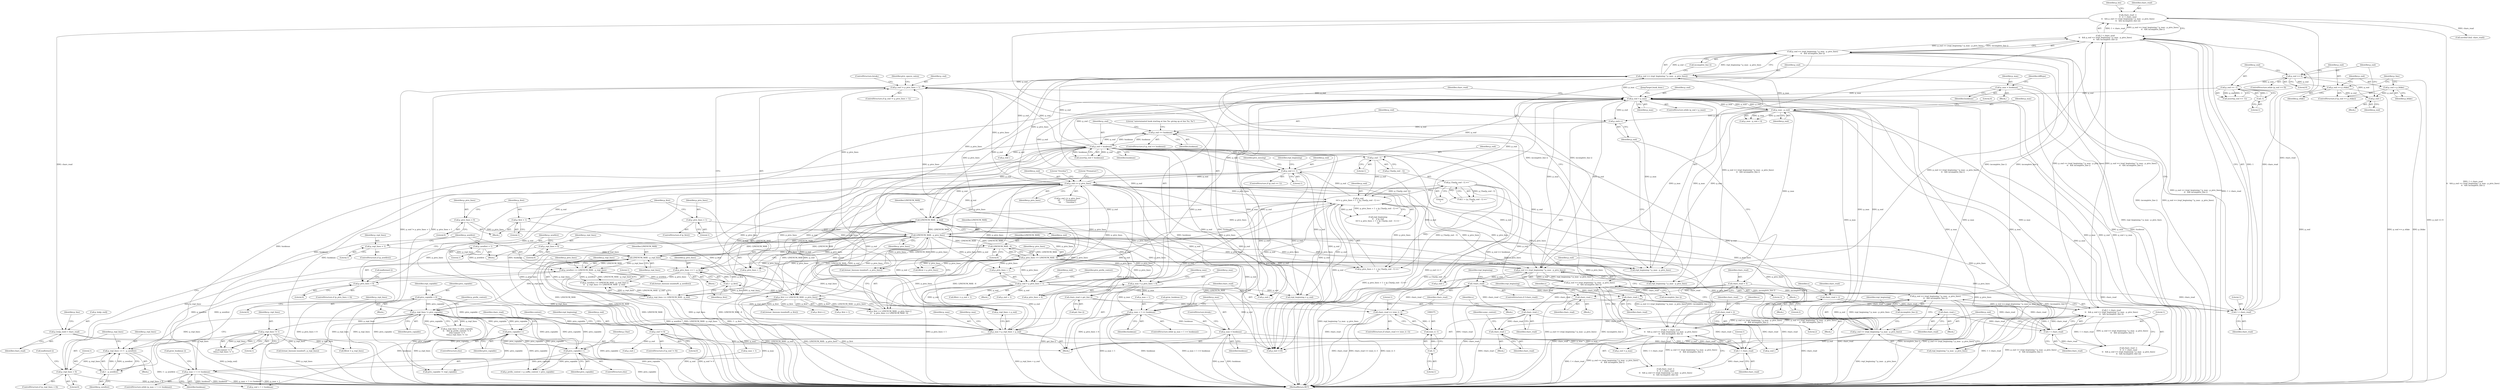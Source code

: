 digraph "0_savannah_0c08d7a902c6fdd49b704623a12d8d672ef18944@API" {
"1001042" [label="(Call,p_len[p_end] = chars_read)"];
"1001028" [label="(Call,chars_read -=\n\t\t  (1 < chars_read\n\t\t   && p_end == (repl_beginning ? p_max : p_ptrn_lines)\n\t\t   && incomplete_line ()))"];
"1001030" [label="(Call,1 < chars_read\n\t\t   && p_end == (repl_beginning ? p_max : p_ptrn_lines)\n\t\t   && incomplete_line ())"];
"1001031" [label="(Call,1 < chars_read)"];
"1001010" [label="(Call,chars_read--)"];
"1000382" [label="(Call,!chars_read)"];
"1000372" [label="(Call,chars_read == (size_t) -1)"];
"1000368" [label="(Call,chars_read = get_line ())"];
"1000374" [label="(Call,(size_t) -1)"];
"1000376" [label="(Call,-1)"];
"1000404" [label="(Call,chars_read = 3)"];
"1001034" [label="(Call,p_end == (repl_beginning ? p_max : p_ptrn_lines)\n\t\t   && incomplete_line ())"];
"1001035" [label="(Call,p_end == (repl_beginning ? p_max : p_ptrn_lines))"];
"1000427" [label="(Call,p_end < hunkmax)"];
"1000414" [label="(Call,p_end == hunkmax)"];
"1000411" [label="(Call,p_end++)"];
"1000364" [label="(Call,p_end < p_max)"];
"1001163" [label="(Call,p_end == (repl_beginning ? p_max : p_ptrn_lines))"];
"1000396" [label="(Call,p_max - p_end)"];
"1000693" [label="(Call,p_end <= p_ptrn_lines)"];
"1000657" [label="(Call,p_end == 1)"];
"1000642" [label="(Call,p_end\n\t\t\t!= p_ptrn_lines + 1 + (p_Char[p_end - 1] == '\n'))"];
"1000651" [label="(Call,p_end - 1)"];
"1000590" [label="(Call,LINENUM_MAX - p_ptrn_lines)"];
"1000595" [label="(Call,LINENUM_MAX - 6)"];
"1000831" [label="(Call,LINENUM_MAX - p_repl_lines)"];
"1000836" [label="(Call,LINENUM_MAX - p_end)"];
"1000664" [label="(Call,p_end = p_ptrn_lines + 1)"];
"1000593" [label="(Call,p_ptrn_lines >= LINENUM_MAX - 6)"];
"1000809" [label="(Call,p_repl_lines < 0)"];
"1000803" [label="(Call,p_repl_lines += 1 - p_newfirst)"];
"1000805" [label="(Call,1 - p_newfirst)"];
"1000829" [label="(Call,p_newfirst >= LINENUM_MAX - p_repl_lines)"];
"1000824" [label="(Call,p_newfirst = 1)"];
"1000870" [label="(Call,p_repl_lines != 1)"];
"1000859" [label="(Call,p_repl_lines != ptrn_copiable)"];
"1000834" [label="(Call,p_repl_lines >= LINENUM_MAX - p_end)"];
"1001154" [label="(Call,ptrn_copiable++)"];
"1000266" [label="(Call,ptrn_copiable = 0)"];
"1001089" [label="(Call,ptrn_copiable++)"];
"1000816" [label="(Call,p_repl_lines = 1)"];
"1000821" [label="(Call,p_repl_lines = 0)"];
"1000568" [label="(Call,p_ptrn_lines < 0)"];
"1000562" [label="(Call,p_ptrn_lines += 1 - p_first)"];
"1000564" [label="(Call,1 - p_first)"];
"1000588" [label="(Call,p_first >= LINENUM_MAX - p_ptrn_lines)"];
"1000583" [label="(Call,p_first = 1)"];
"1000580" [label="(Call,p_ptrn_lines = 0)"];
"1000575" [label="(Call,p_ptrn_lines = 1)"];
"1000648" [label="(Call,p_Char[p_end - 1] == '\n')"];
"1000473" [label="(Call,p_end != 0)"];
"1000961" [label="(Call,p_end == (repl_beginning ? p_max : p_ptrn_lines))"];
"1001068" [label="(Call,p_end != p_ptrn_lines + 1)"];
"1000181" [label="(Call,p_end == -1)"];
"1000163" [label="(Call,p_end >= 0)"];
"1000178" [label="(Call,p_end--)"];
"1000171" [label="(Call,p_end = p_bfake)"];
"1000168" [label="(Call,p_end == p_efake)"];
"1000183" [label="(Call,-1)"];
"1000616" [label="(Call,p_max = hunkmax)"];
"1000605" [label="(Call,p_max + 1 >= hunkmax)"];
"1000599" [label="(Call,p_max = p_ptrn_lines + 6)"];
"1000197" [label="(Call,p_max = hunkmax)"];
"1000840" [label="(Call,p_max = p_repl_lines + p_end)"];
"1000846" [label="(Call,p_max + 1 >= hunkmax)"];
"1000960" [label="(Call,p_end == (repl_beginning ? p_max : p_ptrn_lines)\n\t\t   && incomplete_line ())"];
"1001162" [label="(Call,p_end == (repl_beginning ? p_max : p_ptrn_lines)\n\t\t   && incomplete_line ())"];
"1000956" [label="(Call,1 < chars_read\n\t\t   && p_end == (repl_beginning ? p_max : p_ptrn_lines)\n\t\t   && incomplete_line ())"];
"1000957" [label="(Call,1 < chars_read)"];
"1000904" [label="(Call,chars_read = 2)"];
"1000920" [label="(Call,chars_read--)"];
"1000891" [label="(Call,chars_read--)"];
"1001158" [label="(Call,1 < chars_read\n\t\t   && p_end == (repl_beginning ? p_max : p_ptrn_lines)\n\t\t   && incomplete_line ())"];
"1001159" [label="(Call,1 < chars_read)"];
"1001103" [label="(Call,chars_read--)"];
"1001132" [label="(Call,chars_read--)"];
"1001116" [label="(Call,chars_read = 2)"];
"1000426" [label="(Call,assert(p_end < hunkmax))"];
"1000584" [label="(Identifier,p_first)"];
"1000167" [label="(ControlStructure,if (p_end == p_efake))"];
"1000812" [label="(Call,malformed ())"];
"1000658" [label="(Identifier,p_end)"];
"1001159" [label="(Call,1 < chars_read)"];
"1000581" [label="(Identifier,p_ptrn_lines)"];
"1002772" [label="(MethodReturn,RET)"];
"1001161" [label="(Identifier,chars_read)"];
"1000808" [label="(ControlStructure,if (p_repl_lines < 0))"];
"1000570" [label="(Literal,0)"];
"1000665" [label="(Identifier,p_end)"];
"1000807" [label="(Identifier,p_newfirst)"];
"1000266" [label="(Call,ptrn_copiable = 0)"];
"1000577" [label="(Literal,1)"];
"1000963" [label="(Call,repl_beginning ? p_max : p_ptrn_lines)"];
"1001030" [label="(Call,1 < chars_read\n\t\t   && p_end == (repl_beginning ? p_max : p_ptrn_lines)\n\t\t   && incomplete_line ())"];
"1000811" [label="(Literal,0)"];
"1000657" [label="(Call,p_end == 1)"];
"1001067" [label="(ControlStructure,if (p_end != p_ptrn_lines + 1))"];
"1000580" [label="(Call,p_ptrn_lines = 0)"];
"1000208" [label="(Block,)"];
"1000427" [label="(Call,p_end < hunkmax)"];
"1001070" [label="(Call,p_ptrn_lines + 1)"];
"1000601" [label="(Call,p_ptrn_lines + 6)"];
"1000587" [label="(Call,p_first >= LINENUM_MAX - p_ptrn_lines ||\n\t\t    p_ptrn_lines >= LINENUM_MAX - 6)"];
"1000616" [label="(Call,p_max = hunkmax)"];
"1000656" [label="(ControlStructure,if (p_end == 1))"];
"1000640" [label="(Call,repl_beginning\n\t\t    || (p_end\n\t\t\t!= p_ptrn_lines + 1 + (p_Char[p_end - 1] == '\n')))"];
"1000582" [label="(Literal,0)"];
"1000381" [label="(ControlStructure,if (!chars_read))"];
"1000562" [label="(Call,p_ptrn_lines += 1 - p_first)"];
"1000872" [label="(Literal,1)"];
"1000162" [label="(ControlStructure,while (p_end >= 0))"];
"1000646" [label="(Call,1 + (p_Char[p_end - 1] == '\n'))"];
"1000475" [label="(Literal,0)"];
"1000897" [label="(Identifier,s)"];
"1001044" [label="(Identifier,p_len)"];
"1000818" [label="(Literal,1)"];
"1001319" [label="(Call,p_first++)"];
"1001158" [label="(Call,1 < chars_read\n\t\t   && p_end == (repl_beginning ? p_max : p_ptrn_lines)\n\t\t   && incomplete_line ())"];
"1000829" [label="(Call,p_newfirst >= LINENUM_MAX - p_repl_lines)"];
"1000835" [label="(Identifier,p_repl_lines)"];
"1000197" [label="(Call,p_max = hunkmax)"];
"1000803" [label="(Call,p_repl_lines += 1 - p_newfirst)"];
"1000547" [label="(Block,)"];
"1000832" [label="(Identifier,LINENUM_MAX)"];
"1000585" [label="(Literal,1)"];
"1000180" [label="(Call,assert(p_end == -1))"];
"1000816" [label="(Call,p_repl_lines = 1)"];
"1000654" [label="(Literal,'\n')"];
"1000961" [label="(Call,p_end == (repl_beginning ? p_max : p_ptrn_lines))"];
"1000573" [label="(ControlStructure,if (p_first))"];
"1001145" [label="(Identifier,some_context)"];
"1000644" [label="(Call,p_ptrn_lines + 1 + (p_Char[p_end - 1] == '\n'))"];
"1000821" [label="(Call,p_repl_lines = 0)"];
"1000165" [label="(Literal,0)"];
"1000171" [label="(Call,p_end = p_bfake)"];
"1000568" [label="(Call,p_ptrn_lines < 0)"];
"1000366" [label="(Identifier,p_max)"];
"1000172" [label="(Identifier,p_end)"];
"1000415" [label="(Identifier,p_end)"];
"1000576" [label="(Identifier,p_ptrn_lines)"];
"1000830" [label="(Identifier,p_newfirst)"];
"1001049" [label="(Identifier,p_line)"];
"1000837" [label="(Identifier,LINENUM_MAX)"];
"1000564" [label="(Call,1 - p_first)"];
"1001384" [label="(Call,p_prefix_context + p_suffix_context < ptrn_copiable)"];
"1000178" [label="(Call,p_end--)"];
"1000891" [label="(Call,chars_read--)"];
"1001096" [label="(ControlStructure,break;)"];
"1000163" [label="(Call,p_end >= 0)"];
"1000609" [label="(Identifier,hunkmax)"];
"1000271" [label="(Identifier,repl_copiable)"];
"1001036" [label="(Identifier,p_end)"];
"1001165" [label="(Call,repl_beginning ? p_max : p_ptrn_lines)"];
"1000371" [label="(ControlStructure,if (chars_read == (size_t) -1))"];
"1000824" [label="(Call,p_newfirst = 1)"];
"1000871" [label="(Identifier,p_repl_lines)"];
"1001118" [label="(Literal,2)"];
"1000612" [label="(Call,grow_hunkmax ())"];
"1000906" [label="(Literal,2)"];
"1000786" [label="(Block,)"];
"1001207" [label="(JumpTarget,hunk_done:)"];
"1001089" [label="(Call,ptrn_copiable++)"];
"1000814" [label="(ControlStructure,if (p_newfirst))"];
"1000563" [label="(Identifier,p_ptrn_lines)"];
"1000510" [label="(Call,p_end--)"];
"1000960" [label="(Call,p_end == (repl_beginning ? p_max : p_ptrn_lines)\n\t\t   && incomplete_line ())"];
"1000642" [label="(Call,p_end\n\t\t\t!= p_ptrn_lines + 1 + (p_Char[p_end - 1] == '\n'))"];
"1000449" [label="(Block,)"];
"1000845" [label="(ControlStructure,while (p_max + 1 >= hunkmax))"];
"1000920" [label="(Call,chars_read--)"];
"1001160" [label="(Literal,1)"];
"1001156" [label="(Call,chars_read -=\n\t\t  (1 < chars_read\n\t\t   && p_end == (repl_beginning ? p_max : p_ptrn_lines)\n\t\t   && incomplete_line ()))"];
"1001253" [label="(Call,fillcnt = p_repl_lines)"];
"1001133" [label="(Identifier,chars_read)"];
"1001132" [label="(Call,chars_read--)"];
"1001190" [label="(Call,p_end--)"];
"1000593" [label="(Call,p_ptrn_lines >= LINENUM_MAX - 6)"];
"1000826" [label="(Literal,1)"];
"1000164" [label="(Identifier,p_end)"];
"1000957" [label="(Call,1 < chars_read)"];
"1001062" [label="(Call,p_end--)"];
"1001090" [label="(Identifier,ptrn_copiable)"];
"1000181" [label="(Call,p_end == -1)"];
"1000597" [label="(Literal,6)"];
"1000954" [label="(Call,chars_read -=\n\t\t  (1 < chars_read\n\t\t   && p_end == (repl_beginning ? p_max : p_ptrn_lines)\n\t\t   && incomplete_line ()))"];
"1001075" [label="(Identifier,ptrn_spaces_eaten)"];
"1000170" [label="(Identifier,p_efake)"];
"1000199" [label="(Identifier,hunkmax)"];
"1002680" [label="(Call,p_end + 1 < hunkmax)"];
"1000695" [label="(Identifier,p_ptrn_lines)"];
"1000921" [label="(Identifier,chars_read)"];
"1000870" [label="(Call,p_repl_lines != 1)"];
"1000694" [label="(Identifier,p_end)"];
"1000752" [label="(Call,p_end--)"];
"1000831" [label="(Call,LINENUM_MAX - p_repl_lines)"];
"1001014" [label="(Identifier,repl_beginning)"];
"1001043" [label="(Call,p_len[p_end])"];
"1000429" [label="(Identifier,hunkmax)"];
"1000675" [label="(Call,fillsrc = p_end + 1)"];
"1002731" [label="(Call,format_linenum (numbuf1, p_ptrn_lines))"];
"1001093" [label="(Identifier,p_Char)"];
"1000418" [label="(Literal,\"unterminated hunk starting at line %s; giving up at line %s: %s\")"];
"1001256" [label="(Call,p_end = p_max)"];
"1001381" [label="(Call,p_first > 1)"];
"1000847" [label="(Call,p_max + 1)"];
"1001210" [label="(Call,p_end >=0)"];
"1000176" [label="(Identifier,p_line)"];
"1001031" [label="(Call,1 < chars_read)"];
"1000428" [label="(Identifier,p_end)"];
"1001169" [label="(Call,incomplete_line ())"];
"1000595" [label="(Call,LINENUM_MAX - 6)"];
"1001007" [label="(Block,)"];
"1000917" [label="(Block,)"];
"1000662" [label="(Identifier,ptrn_missing)"];
"1000376" [label="(Call,-1)"];
"1000809" [label="(Call,p_repl_lines < 0)"];
"1000387" [label="(Identifier,repl_beginning)"];
"1000473" [label="(Call,p_end != 0)"];
"1000805" [label="(Call,1 - p_newfirst)"];
"1001129" [label="(Block,)"];
"1000416" [label="(Identifier,hunkmax)"];
"1000858" [label="(Call,p_repl_lines != ptrn_copiable\n\t\t    && (p_prefix_context != 0\n\t\t\t|| context != 0\n\t\t\t|| p_repl_lines != 1))"];
"1000565" [label="(Literal,1)"];
"1000369" [label="(Identifier,chars_read)"];
"1000412" [label="(Identifier,p_end)"];
"1001163" [label="(Call,p_end == (repl_beginning ? p_max : p_ptrn_lines))"];
"1000380" [label="(Literal,1)"];
"1001029" [label="(Identifier,chars_read)"];
"1000693" [label="(Call,p_end <= p_ptrn_lines)"];
"1001035" [label="(Call,p_end == (repl_beginning ? p_max : p_ptrn_lines))"];
"1000591" [label="(Identifier,LINENUM_MAX)"];
"1000825" [label="(Identifier,p_newfirst)"];
"1000866" [label="(Call,context != 0\n\t\t\t|| p_repl_lines != 1)"];
"1000820" [label="(Block,)"];
"1001157" [label="(Identifier,chars_read)"];
"1000479" [label="(Identifier,repl_beginning)"];
"1000575" [label="(Call,p_ptrn_lines = 1)"];
"1001034" [label="(Call,p_end == (repl_beginning ? p_max : p_ptrn_lines)\n\t\t   && incomplete_line ())"];
"1000677" [label="(Call,p_end + 1)"];
"1000861" [label="(Identifier,ptrn_copiable)"];
"1000267" [label="(Identifier,ptrn_copiable)"];
"1001154" [label="(Call,ptrn_copiable++)"];
"1001123" [label="(Identifier,s)"];
"1000653" [label="(Literal,1)"];
"1000583" [label="(Call,p_first = 1)"];
"1000405" [label="(Identifier,chars_read)"];
"1000840" [label="(Call,p_max = p_repl_lines + p_end)"];
"1001153" [label="(ControlStructure,else)"];
"1001162" [label="(Call,p_end == (repl_beginning ? p_max : p_ptrn_lines)\n\t\t   && incomplete_line ())"];
"1000683" [label="(Call,fillcnt = p_ptrn_lines)"];
"1000834" [label="(Call,p_repl_lines >= LINENUM_MAX - p_end)"];
"1000859" [label="(Call,p_repl_lines != ptrn_copiable)"];
"1000652" [label="(Identifier,p_end)"];
"1000372" [label="(Call,chars_read == (size_t) -1)"];
"1000168" [label="(Call,p_end == p_efake)"];
"1000666" [label="(Call,p_ptrn_lines + 1)"];
"1000958" [label="(Literal,1)"];
"1000905" [label="(Identifier,chars_read)"];
"1000579" [label="(Block,)"];
"1000397" [label="(Identifier,p_max)"];
"1000203" [label="(Identifier,difftype)"];
"1000904" [label="(Call,chars_read = 2)"];
"1000860" [label="(Identifier,p_repl_lines)"];
"1001068" [label="(Call,p_end != p_ptrn_lines + 1)"];
"1001042" [label="(Call,p_len[p_end] = chars_read)"];
"1000268" [label="(Literal,0)"];
"1000689" [label="(Identifier,repl_beginning)"];
"1002728" [label="(Call,format_linenum (numbuf0, p_first))"];
"1000383" [label="(Identifier,chars_read)"];
"1000841" [label="(Identifier,p_max)"];
"1000569" [label="(Identifier,p_ptrn_lines)"];
"1001069" [label="(Identifier,p_end)"];
"1000959" [label="(Identifier,chars_read)"];
"1001037" [label="(Call,repl_beginning ? p_max : p_ptrn_lines)"];
"1002747" [label="(Call,format_linenum (numbuf1, p_repl_lines))"];
"1000956" [label="(Call,1 < chars_read\n\t\t   && p_end == (repl_beginning ? p_max : p_ptrn_lines)\n\t\t   && incomplete_line ())"];
"1000607" [label="(Identifier,p_max)"];
"1000606" [label="(Call,p_max + 1)"];
"1000169" [label="(Identifier,p_end)"];
"1000892" [label="(Identifier,chars_read)"];
"1000846" [label="(Call,p_max + 1 >= hunkmax)"];
"1000648" [label="(Call,p_Char[p_end - 1] == '\n')"];
"1000373" [label="(Identifier,chars_read)"];
"1000399" [label="(Literal,4)"];
"1000649" [label="(Call,p_Char[p_end - 1])"];
"1000198" [label="(Identifier,p_max)"];
"1000804" [label="(Identifier,p_repl_lines)"];
"1000472" [label="(ControlStructure,if (p_end != 0))"];
"1000571" [label="(Call,malformed ())"];
"1000173" [label="(Identifier,p_bfake)"];
"1000697" [label="(Literal,\"Overdue\")"];
"1000474" [label="(Identifier,p_end)"];
"1000374" [label="(Call,(size_t) -1)"];
"1000659" [label="(Literal,1)"];
"1000864" [label="(Identifier,p_prefix_context)"];
"1000183" [label="(Call,-1)"];
"1001103" [label="(Call,chars_read--)"];
"1001109" [label="(Identifier,s)"];
"1000406" [label="(Literal,3)"];
"1000365" [label="(Identifier,p_end)"];
"1000599" [label="(Call,p_max = p_ptrn_lines + 6)"];
"1002744" [label="(Call,format_linenum (numbuf0, p_newfirst))"];
"1000617" [label="(Identifier,p_max)"];
"1000850" [label="(Identifier,hunkmax)"];
"1000382" [label="(Call,!chars_read)"];
"1000400" [label="(Block,)"];
"1000692" [label="(Call,p_end <= p_ptrn_lines\n\t\t\t      ? \"Premature\"\n\t\t\t      : \"Overdue\")"];
"1000414" [label="(Call,p_end == hunkmax)"];
"1001046" [label="(Identifier,chars_read)"];
"1000594" [label="(Identifier,p_ptrn_lines)"];
"1000696" [label="(Literal,\"Premature\")"];
"1000810" [label="(Identifier,p_repl_lines)"];
"1000600" [label="(Identifier,p_max)"];
"1000370" [label="(Call,get_line ())"];
"1000590" [label="(Call,LINENUM_MAX - p_ptrn_lines)"];
"1000670" [label="(Identifier,ptrn_prefix_context)"];
"1000842" [label="(Call,p_repl_lines + p_end)"];
"1000413" [label="(ControlStructure,if (p_end == hunkmax))"];
"1000182" [label="(Identifier,p_end)"];
"1000822" [label="(Identifier,p_repl_lines)"];
"1001264" [label="(Call,ptrn_copiable != repl_copiable)"];
"1001104" [label="(Identifier,chars_read)"];
"1001033" [label="(Identifier,chars_read)"];
"1000651" [label="(Call,p_end - 1)"];
"1000411" [label="(Call,p_end++)"];
"1000619" [label="(ControlStructure,break;)"];
"1001028" [label="(Call,chars_read -=\n\t\t  (1 < chars_read\n\t\t   && p_end == (repl_beginning ? p_max : p_ptrn_lines)\n\t\t   && incomplete_line ()))"];
"1001155" [label="(Identifier,ptrn_copiable)"];
"1000806" [label="(Literal,1)"];
"1001011" [label="(Identifier,chars_read)"];
"1000404" [label="(Call,chars_read = 3)"];
"1000395" [label="(Call,p_max - p_end < 4)"];
"1000828" [label="(Call,p_newfirst >= LINENUM_MAX - p_repl_lines ||\n\t\t    p_repl_lines >= LINENUM_MAX - p_end)"];
"1001088" [label="(ControlStructure,else)"];
"1000493" [label="(Identifier,context)"];
"1000377" [label="(Literal,1)"];
"1000396" [label="(Call,p_max - p_end)"];
"1000988" [label="(Call,p_end--)"];
"1000664" [label="(Call,p_end = p_ptrn_lines + 1)"];
"1000566" [label="(Identifier,p_first)"];
"1000166" [label="(Block,)"];
"1000179" [label="(Identifier,p_end)"];
"1000151" [label="(Block,)"];
"1000367" [label="(Block,)"];
"1001117" [label="(Identifier,chars_read)"];
"1000596" [label="(Identifier,LINENUM_MAX)"];
"1000567" [label="(ControlStructure,if (p_ptrn_lines < 0))"];
"1000589" [label="(Identifier,p_first)"];
"1000911" [label="(Identifier,s)"];
"1000836" [label="(Call,LINENUM_MAX - p_end)"];
"1000605" [label="(Call,p_max + 1 >= hunkmax)"];
"1000643" [label="(Identifier,p_end)"];
"1000618" [label="(Identifier,hunkmax)"];
"1000853" [label="(Call,grow_hunkmax ())"];
"1000838" [label="(Identifier,p_end)"];
"1001164" [label="(Identifier,p_end)"];
"1000184" [label="(Literal,1)"];
"1000588" [label="(Call,p_first >= LINENUM_MAX - p_ptrn_lines)"];
"1000967" [label="(Call,incomplete_line ())"];
"1000724" [label="(Call,repl_beginning = p_end)"];
"1000368" [label="(Call,chars_read = get_line ())"];
"1000962" [label="(Identifier,p_end)"];
"1001041" [label="(Call,incomplete_line ())"];
"1000833" [label="(Identifier,p_repl_lines)"];
"1001010" [label="(Call,chars_read--)"];
"1000364" [label="(Call,p_end < p_max)"];
"1001112" [label="(Block,)"];
"1000848" [label="(Identifier,p_max)"];
"1000900" [label="(Block,)"];
"1001051" [label="(Call,savebuf (buf, chars_read))"];
"1000817" [label="(Identifier,p_repl_lines)"];
"1000398" [label="(Identifier,p_end)"];
"1000823" [label="(Literal,0)"];
"1000934" [label="(Identifier,repl_beginning)"];
"1000592" [label="(Identifier,p_ptrn_lines)"];
"1000604" [label="(ControlStructure,while (p_max + 1 >= hunkmax))"];
"1000363" [label="(ControlStructure,while (p_end < p_max))"];
"1000660" [label="(Block,)"];
"1001032" [label="(Literal,1)"];
"1001116" [label="(Call,chars_read = 2)"];
"1001042" -> "1000449"  [label="AST: "];
"1001042" -> "1001046"  [label="CFG: "];
"1001043" -> "1001042"  [label="AST: "];
"1001046" -> "1001042"  [label="AST: "];
"1001049" -> "1001042"  [label="CFG: "];
"1001042" -> "1002772"  [label="DDG: p_len[p_end]"];
"1001028" -> "1001042"  [label="DDG: chars_read"];
"1001028" -> "1000449"  [label="AST: "];
"1001028" -> "1001030"  [label="CFG: "];
"1001029" -> "1001028"  [label="AST: "];
"1001030" -> "1001028"  [label="AST: "];
"1001044" -> "1001028"  [label="CFG: "];
"1001028" -> "1002772"  [label="DDG: 1 < chars_read\n\t\t   && p_end == (repl_beginning ? p_max : p_ptrn_lines)\n\t\t   && incomplete_line ()"];
"1001030" -> "1001028"  [label="DDG: 1 < chars_read"];
"1001030" -> "1001028"  [label="DDG: p_end == (repl_beginning ? p_max : p_ptrn_lines)\n\t\t   && incomplete_line ()"];
"1001031" -> "1001028"  [label="DDG: chars_read"];
"1001028" -> "1001051"  [label="DDG: chars_read"];
"1001030" -> "1001031"  [label="CFG: "];
"1001030" -> "1001034"  [label="CFG: "];
"1001031" -> "1001030"  [label="AST: "];
"1001034" -> "1001030"  [label="AST: "];
"1001030" -> "1002772"  [label="DDG: p_end == (repl_beginning ? p_max : p_ptrn_lines)\n\t\t   && incomplete_line ()"];
"1001030" -> "1002772"  [label="DDG: 1 < chars_read"];
"1001030" -> "1000956"  [label="DDG: p_end == (repl_beginning ? p_max : p_ptrn_lines)\n\t\t   && incomplete_line ()"];
"1001031" -> "1001030"  [label="DDG: 1"];
"1001031" -> "1001030"  [label="DDG: chars_read"];
"1001034" -> "1001030"  [label="DDG: p_end == (repl_beginning ? p_max : p_ptrn_lines)"];
"1001034" -> "1001030"  [label="DDG: incomplete_line ()"];
"1000956" -> "1001030"  [label="DDG: p_end == (repl_beginning ? p_max : p_ptrn_lines)\n\t\t   && incomplete_line ()"];
"1001158" -> "1001030"  [label="DDG: p_end == (repl_beginning ? p_max : p_ptrn_lines)\n\t\t   && incomplete_line ()"];
"1001030" -> "1001158"  [label="DDG: p_end == (repl_beginning ? p_max : p_ptrn_lines)\n\t\t   && incomplete_line ()"];
"1001031" -> "1001033"  [label="CFG: "];
"1001032" -> "1001031"  [label="AST: "];
"1001033" -> "1001031"  [label="AST: "];
"1001036" -> "1001031"  [label="CFG: "];
"1001010" -> "1001031"  [label="DDG: chars_read"];
"1000382" -> "1001031"  [label="DDG: chars_read"];
"1000404" -> "1001031"  [label="DDG: chars_read"];
"1001010" -> "1001007"  [label="AST: "];
"1001010" -> "1001011"  [label="CFG: "];
"1001011" -> "1001010"  [label="AST: "];
"1001014" -> "1001010"  [label="CFG: "];
"1001010" -> "1002772"  [label="DDG: chars_read"];
"1000382" -> "1001010"  [label="DDG: chars_read"];
"1000404" -> "1001010"  [label="DDG: chars_read"];
"1000382" -> "1000381"  [label="AST: "];
"1000382" -> "1000383"  [label="CFG: "];
"1000383" -> "1000382"  [label="AST: "];
"1000387" -> "1000382"  [label="CFG: "];
"1000412" -> "1000382"  [label="CFG: "];
"1000382" -> "1002772"  [label="DDG: chars_read"];
"1000382" -> "1002772"  [label="DDG: !chars_read"];
"1000372" -> "1000382"  [label="DDG: chars_read"];
"1000382" -> "1000891"  [label="DDG: chars_read"];
"1000382" -> "1001103"  [label="DDG: chars_read"];
"1000372" -> "1000371"  [label="AST: "];
"1000372" -> "1000374"  [label="CFG: "];
"1000373" -> "1000372"  [label="AST: "];
"1000374" -> "1000372"  [label="AST: "];
"1000380" -> "1000372"  [label="CFG: "];
"1000383" -> "1000372"  [label="CFG: "];
"1000372" -> "1002772"  [label="DDG: chars_read"];
"1000372" -> "1002772"  [label="DDG: chars_read == (size_t) -1"];
"1000372" -> "1002772"  [label="DDG: (size_t) -1"];
"1000368" -> "1000372"  [label="DDG: chars_read"];
"1000374" -> "1000372"  [label="DDG: -1"];
"1000368" -> "1000367"  [label="AST: "];
"1000368" -> "1000370"  [label="CFG: "];
"1000369" -> "1000368"  [label="AST: "];
"1000370" -> "1000368"  [label="AST: "];
"1000373" -> "1000368"  [label="CFG: "];
"1000368" -> "1002772"  [label="DDG: get_line ()"];
"1000374" -> "1000376"  [label="CFG: "];
"1000375" -> "1000374"  [label="AST: "];
"1000376" -> "1000374"  [label="AST: "];
"1000376" -> "1000374"  [label="DDG: 1"];
"1000376" -> "1000377"  [label="CFG: "];
"1000377" -> "1000376"  [label="AST: "];
"1000404" -> "1000400"  [label="AST: "];
"1000404" -> "1000406"  [label="CFG: "];
"1000405" -> "1000404"  [label="AST: "];
"1000406" -> "1000404"  [label="AST: "];
"1000412" -> "1000404"  [label="CFG: "];
"1000404" -> "1002772"  [label="DDG: chars_read"];
"1000404" -> "1000891"  [label="DDG: chars_read"];
"1000404" -> "1001103"  [label="DDG: chars_read"];
"1001034" -> "1001035"  [label="CFG: "];
"1001034" -> "1001041"  [label="CFG: "];
"1001035" -> "1001034"  [label="AST: "];
"1001041" -> "1001034"  [label="AST: "];
"1001034" -> "1002772"  [label="DDG: incomplete_line ()"];
"1001034" -> "1002772"  [label="DDG: p_end == (repl_beginning ? p_max : p_ptrn_lines)"];
"1001034" -> "1000960"  [label="DDG: incomplete_line ()"];
"1001035" -> "1001034"  [label="DDG: p_end"];
"1001035" -> "1001034"  [label="DDG: repl_beginning ? p_max : p_ptrn_lines"];
"1000960" -> "1001034"  [label="DDG: incomplete_line ()"];
"1001162" -> "1001034"  [label="DDG: incomplete_line ()"];
"1001034" -> "1001162"  [label="DDG: incomplete_line ()"];
"1001035" -> "1001037"  [label="CFG: "];
"1001036" -> "1001035"  [label="AST: "];
"1001037" -> "1001035"  [label="AST: "];
"1001041" -> "1001035"  [label="CFG: "];
"1001035" -> "1002772"  [label="DDG: repl_beginning ? p_max : p_ptrn_lines"];
"1000427" -> "1001035"  [label="DDG: p_end"];
"1000396" -> "1001035"  [label="DDG: p_max"];
"1000364" -> "1001035"  [label="DDG: p_max"];
"1000693" -> "1001035"  [label="DDG: p_ptrn_lines"];
"1000590" -> "1001035"  [label="DDG: p_ptrn_lines"];
"1000593" -> "1001035"  [label="DDG: p_ptrn_lines"];
"1001035" -> "1001062"  [label="DDG: p_end"];
"1001035" -> "1001068"  [label="DDG: p_end"];
"1000427" -> "1000426"  [label="AST: "];
"1000427" -> "1000429"  [label="CFG: "];
"1000428" -> "1000427"  [label="AST: "];
"1000429" -> "1000427"  [label="AST: "];
"1000426" -> "1000427"  [label="CFG: "];
"1000427" -> "1002772"  [label="DDG: hunkmax"];
"1000427" -> "1000364"  [label="DDG: p_end"];
"1000427" -> "1000414"  [label="DDG: hunkmax"];
"1000427" -> "1000426"  [label="DDG: p_end"];
"1000427" -> "1000426"  [label="DDG: hunkmax"];
"1000414" -> "1000427"  [label="DDG: p_end"];
"1000414" -> "1000427"  [label="DDG: hunkmax"];
"1000427" -> "1000473"  [label="DDG: p_end"];
"1000427" -> "1000605"  [label="DDG: hunkmax"];
"1000427" -> "1000651"  [label="DDG: p_end"];
"1000427" -> "1000657"  [label="DDG: p_end"];
"1000427" -> "1000724"  [label="DDG: p_end"];
"1000427" -> "1000752"  [label="DDG: p_end"];
"1000427" -> "1000836"  [label="DDG: p_end"];
"1000427" -> "1000840"  [label="DDG: p_end"];
"1000427" -> "1000842"  [label="DDG: p_end"];
"1000427" -> "1000846"  [label="DDG: hunkmax"];
"1000427" -> "1000961"  [label="DDG: p_end"];
"1000427" -> "1000988"  [label="DDG: p_end"];
"1000427" -> "1001062"  [label="DDG: p_end"];
"1000427" -> "1001068"  [label="DDG: p_end"];
"1000427" -> "1001163"  [label="DDG: p_end"];
"1000427" -> "1001190"  [label="DDG: p_end"];
"1000427" -> "1001210"  [label="DDG: p_end"];
"1000427" -> "1002680"  [label="DDG: hunkmax"];
"1000414" -> "1000413"  [label="AST: "];
"1000414" -> "1000416"  [label="CFG: "];
"1000415" -> "1000414"  [label="AST: "];
"1000416" -> "1000414"  [label="AST: "];
"1000418" -> "1000414"  [label="CFG: "];
"1000428" -> "1000414"  [label="CFG: "];
"1000414" -> "1002772"  [label="DDG: p_end == hunkmax"];
"1000411" -> "1000414"  [label="DDG: p_end"];
"1000846" -> "1000414"  [label="DDG: hunkmax"];
"1000605" -> "1000414"  [label="DDG: hunkmax"];
"1000411" -> "1000367"  [label="AST: "];
"1000411" -> "1000412"  [label="CFG: "];
"1000412" -> "1000411"  [label="AST: "];
"1000415" -> "1000411"  [label="CFG: "];
"1000364" -> "1000411"  [label="DDG: p_end"];
"1000396" -> "1000411"  [label="DDG: p_end"];
"1000364" -> "1000363"  [label="AST: "];
"1000364" -> "1000366"  [label="CFG: "];
"1000365" -> "1000364"  [label="AST: "];
"1000366" -> "1000364"  [label="AST: "];
"1000369" -> "1000364"  [label="CFG: "];
"1001207" -> "1000364"  [label="CFG: "];
"1000364" -> "1002772"  [label="DDG: p_end"];
"1000364" -> "1002772"  [label="DDG: p_end < p_max"];
"1000364" -> "1002772"  [label="DDG: p_max"];
"1001163" -> "1000364"  [label="DDG: p_end"];
"1000473" -> "1000364"  [label="DDG: p_end"];
"1000961" -> "1000364"  [label="DDG: p_end"];
"1001068" -> "1000364"  [label="DDG: p_end"];
"1000181" -> "1000364"  [label="DDG: p_end"];
"1000836" -> "1000364"  [label="DDG: p_end"];
"1000657" -> "1000364"  [label="DDG: p_end"];
"1000693" -> "1000364"  [label="DDG: p_end"];
"1000642" -> "1000364"  [label="DDG: p_end"];
"1000664" -> "1000364"  [label="DDG: p_end"];
"1000396" -> "1000364"  [label="DDG: p_max"];
"1000616" -> "1000364"  [label="DDG: p_max"];
"1000197" -> "1000364"  [label="DDG: p_max"];
"1000840" -> "1000364"  [label="DDG: p_max"];
"1000364" -> "1000396"  [label="DDG: p_max"];
"1000364" -> "1000396"  [label="DDG: p_end"];
"1000364" -> "1000961"  [label="DDG: p_max"];
"1000364" -> "1000963"  [label="DDG: p_max"];
"1000364" -> "1001037"  [label="DDG: p_max"];
"1000364" -> "1001163"  [label="DDG: p_max"];
"1000364" -> "1001165"  [label="DDG: p_max"];
"1000364" -> "1001210"  [label="DDG: p_end"];
"1000364" -> "1001256"  [label="DDG: p_max"];
"1001163" -> "1001162"  [label="AST: "];
"1001163" -> "1001165"  [label="CFG: "];
"1001164" -> "1001163"  [label="AST: "];
"1001165" -> "1001163"  [label="AST: "];
"1001169" -> "1001163"  [label="CFG: "];
"1001162" -> "1001163"  [label="CFG: "];
"1001163" -> "1002772"  [label="DDG: repl_beginning ? p_max : p_ptrn_lines"];
"1001163" -> "1001162"  [label="DDG: p_end"];
"1001163" -> "1001162"  [label="DDG: repl_beginning ? p_max : p_ptrn_lines"];
"1000396" -> "1001163"  [label="DDG: p_max"];
"1000693" -> "1001163"  [label="DDG: p_ptrn_lines"];
"1000590" -> "1001163"  [label="DDG: p_ptrn_lines"];
"1000593" -> "1001163"  [label="DDG: p_ptrn_lines"];
"1001163" -> "1001190"  [label="DDG: p_end"];
"1001163" -> "1001210"  [label="DDG: p_end"];
"1000396" -> "1000395"  [label="AST: "];
"1000396" -> "1000398"  [label="CFG: "];
"1000397" -> "1000396"  [label="AST: "];
"1000398" -> "1000396"  [label="AST: "];
"1000399" -> "1000396"  [label="CFG: "];
"1000396" -> "1002772"  [label="DDG: p_max"];
"1000396" -> "1000395"  [label="DDG: p_max"];
"1000396" -> "1000395"  [label="DDG: p_end"];
"1000396" -> "1000961"  [label="DDG: p_max"];
"1000396" -> "1000963"  [label="DDG: p_max"];
"1000396" -> "1001037"  [label="DDG: p_max"];
"1000396" -> "1001165"  [label="DDG: p_max"];
"1000396" -> "1001256"  [label="DDG: p_max"];
"1000693" -> "1000692"  [label="AST: "];
"1000693" -> "1000695"  [label="CFG: "];
"1000694" -> "1000693"  [label="AST: "];
"1000695" -> "1000693"  [label="AST: "];
"1000696" -> "1000693"  [label="CFG: "];
"1000697" -> "1000693"  [label="CFG: "];
"1000693" -> "1002772"  [label="DDG: p_ptrn_lines"];
"1000693" -> "1000562"  [label="DDG: p_ptrn_lines"];
"1000693" -> "1000642"  [label="DDG: p_ptrn_lines"];
"1000693" -> "1000644"  [label="DDG: p_ptrn_lines"];
"1000693" -> "1000664"  [label="DDG: p_ptrn_lines"];
"1000693" -> "1000666"  [label="DDG: p_ptrn_lines"];
"1000693" -> "1000683"  [label="DDG: p_ptrn_lines"];
"1000657" -> "1000693"  [label="DDG: p_end"];
"1000590" -> "1000693"  [label="DDG: p_ptrn_lines"];
"1000593" -> "1000693"  [label="DDG: p_ptrn_lines"];
"1000693" -> "1000724"  [label="DDG: p_end"];
"1000693" -> "1000752"  [label="DDG: p_end"];
"1000693" -> "1000836"  [label="DDG: p_end"];
"1000693" -> "1000840"  [label="DDG: p_end"];
"1000693" -> "1000842"  [label="DDG: p_end"];
"1000693" -> "1000961"  [label="DDG: p_ptrn_lines"];
"1000693" -> "1000963"  [label="DDG: p_ptrn_lines"];
"1000693" -> "1001037"  [label="DDG: p_ptrn_lines"];
"1000693" -> "1001068"  [label="DDG: p_ptrn_lines"];
"1000693" -> "1001070"  [label="DDG: p_ptrn_lines"];
"1000693" -> "1001165"  [label="DDG: p_ptrn_lines"];
"1000693" -> "1001210"  [label="DDG: p_end"];
"1000693" -> "1002731"  [label="DDG: p_ptrn_lines"];
"1000657" -> "1000656"  [label="AST: "];
"1000657" -> "1000659"  [label="CFG: "];
"1000658" -> "1000657"  [label="AST: "];
"1000659" -> "1000657"  [label="AST: "];
"1000662" -> "1000657"  [label="CFG: "];
"1000689" -> "1000657"  [label="CFG: "];
"1000657" -> "1002772"  [label="DDG: p_end == 1"];
"1000642" -> "1000657"  [label="DDG: p_end"];
"1000657" -> "1000724"  [label="DDG: p_end"];
"1000657" -> "1000752"  [label="DDG: p_end"];
"1000657" -> "1000836"  [label="DDG: p_end"];
"1000657" -> "1000840"  [label="DDG: p_end"];
"1000657" -> "1000842"  [label="DDG: p_end"];
"1000657" -> "1001210"  [label="DDG: p_end"];
"1000642" -> "1000640"  [label="AST: "];
"1000642" -> "1000644"  [label="CFG: "];
"1000643" -> "1000642"  [label="AST: "];
"1000644" -> "1000642"  [label="AST: "];
"1000640" -> "1000642"  [label="CFG: "];
"1000642" -> "1002772"  [label="DDG: p_ptrn_lines + 1 + (p_Char[p_end - 1] == '\n')"];
"1000642" -> "1000640"  [label="DDG: p_end"];
"1000642" -> "1000640"  [label="DDG: p_ptrn_lines + 1 + (p_Char[p_end - 1] == '\n')"];
"1000651" -> "1000642"  [label="DDG: p_end"];
"1000590" -> "1000642"  [label="DDG: p_ptrn_lines"];
"1000593" -> "1000642"  [label="DDG: p_ptrn_lines"];
"1000648" -> "1000642"  [label="DDG: p_Char[p_end - 1]"];
"1000648" -> "1000642"  [label="DDG: '\n'"];
"1000642" -> "1000724"  [label="DDG: p_end"];
"1000642" -> "1000752"  [label="DDG: p_end"];
"1000642" -> "1000836"  [label="DDG: p_end"];
"1000642" -> "1000840"  [label="DDG: p_end"];
"1000642" -> "1000842"  [label="DDG: p_end"];
"1000642" -> "1001210"  [label="DDG: p_end"];
"1000651" -> "1000649"  [label="AST: "];
"1000651" -> "1000653"  [label="CFG: "];
"1000652" -> "1000651"  [label="AST: "];
"1000653" -> "1000651"  [label="AST: "];
"1000649" -> "1000651"  [label="CFG: "];
"1000590" -> "1000588"  [label="AST: "];
"1000590" -> "1000592"  [label="CFG: "];
"1000591" -> "1000590"  [label="AST: "];
"1000592" -> "1000590"  [label="AST: "];
"1000588" -> "1000590"  [label="CFG: "];
"1000590" -> "1002772"  [label="DDG: LINENUM_MAX"];
"1000590" -> "1000562"  [label="DDG: p_ptrn_lines"];
"1000590" -> "1000588"  [label="DDG: LINENUM_MAX"];
"1000590" -> "1000588"  [label="DDG: p_ptrn_lines"];
"1000595" -> "1000590"  [label="DDG: LINENUM_MAX"];
"1000831" -> "1000590"  [label="DDG: LINENUM_MAX"];
"1000836" -> "1000590"  [label="DDG: LINENUM_MAX"];
"1000568" -> "1000590"  [label="DDG: p_ptrn_lines"];
"1000580" -> "1000590"  [label="DDG: p_ptrn_lines"];
"1000575" -> "1000590"  [label="DDG: p_ptrn_lines"];
"1000590" -> "1000593"  [label="DDG: p_ptrn_lines"];
"1000590" -> "1000595"  [label="DDG: LINENUM_MAX"];
"1000590" -> "1000599"  [label="DDG: p_ptrn_lines"];
"1000590" -> "1000601"  [label="DDG: p_ptrn_lines"];
"1000590" -> "1000644"  [label="DDG: p_ptrn_lines"];
"1000590" -> "1000664"  [label="DDG: p_ptrn_lines"];
"1000590" -> "1000666"  [label="DDG: p_ptrn_lines"];
"1000590" -> "1000683"  [label="DDG: p_ptrn_lines"];
"1000590" -> "1000831"  [label="DDG: LINENUM_MAX"];
"1000590" -> "1000961"  [label="DDG: p_ptrn_lines"];
"1000590" -> "1000963"  [label="DDG: p_ptrn_lines"];
"1000590" -> "1001037"  [label="DDG: p_ptrn_lines"];
"1000590" -> "1001068"  [label="DDG: p_ptrn_lines"];
"1000590" -> "1001070"  [label="DDG: p_ptrn_lines"];
"1000590" -> "1001165"  [label="DDG: p_ptrn_lines"];
"1000590" -> "1002731"  [label="DDG: p_ptrn_lines"];
"1000595" -> "1000593"  [label="AST: "];
"1000595" -> "1000597"  [label="CFG: "];
"1000596" -> "1000595"  [label="AST: "];
"1000597" -> "1000595"  [label="AST: "];
"1000593" -> "1000595"  [label="CFG: "];
"1000595" -> "1002772"  [label="DDG: LINENUM_MAX"];
"1000595" -> "1000593"  [label="DDG: LINENUM_MAX"];
"1000595" -> "1000593"  [label="DDG: 6"];
"1000595" -> "1000831"  [label="DDG: LINENUM_MAX"];
"1000831" -> "1000829"  [label="AST: "];
"1000831" -> "1000833"  [label="CFG: "];
"1000832" -> "1000831"  [label="AST: "];
"1000833" -> "1000831"  [label="AST: "];
"1000829" -> "1000831"  [label="CFG: "];
"1000831" -> "1002772"  [label="DDG: LINENUM_MAX"];
"1000831" -> "1000829"  [label="DDG: LINENUM_MAX"];
"1000831" -> "1000829"  [label="DDG: p_repl_lines"];
"1000836" -> "1000831"  [label="DDG: LINENUM_MAX"];
"1000809" -> "1000831"  [label="DDG: p_repl_lines"];
"1000816" -> "1000831"  [label="DDG: p_repl_lines"];
"1000821" -> "1000831"  [label="DDG: p_repl_lines"];
"1000831" -> "1000834"  [label="DDG: p_repl_lines"];
"1000831" -> "1000836"  [label="DDG: LINENUM_MAX"];
"1000831" -> "1000840"  [label="DDG: p_repl_lines"];
"1000831" -> "1000842"  [label="DDG: p_repl_lines"];
"1000831" -> "1000859"  [label="DDG: p_repl_lines"];
"1000836" -> "1000834"  [label="AST: "];
"1000836" -> "1000838"  [label="CFG: "];
"1000837" -> "1000836"  [label="AST: "];
"1000838" -> "1000836"  [label="AST: "];
"1000834" -> "1000836"  [label="CFG: "];
"1000836" -> "1002772"  [label="DDG: LINENUM_MAX"];
"1000836" -> "1000834"  [label="DDG: LINENUM_MAX"];
"1000836" -> "1000834"  [label="DDG: p_end"];
"1000664" -> "1000836"  [label="DDG: p_end"];
"1000836" -> "1000840"  [label="DDG: p_end"];
"1000836" -> "1000842"  [label="DDG: p_end"];
"1000836" -> "1001210"  [label="DDG: p_end"];
"1000664" -> "1000660"  [label="AST: "];
"1000664" -> "1000666"  [label="CFG: "];
"1000665" -> "1000664"  [label="AST: "];
"1000666" -> "1000664"  [label="AST: "];
"1000670" -> "1000664"  [label="CFG: "];
"1000664" -> "1002772"  [label="DDG: p_ptrn_lines + 1"];
"1000593" -> "1000664"  [label="DDG: p_ptrn_lines"];
"1000664" -> "1000675"  [label="DDG: p_end"];
"1000664" -> "1000677"  [label="DDG: p_end"];
"1000664" -> "1000724"  [label="DDG: p_end"];
"1000664" -> "1000752"  [label="DDG: p_end"];
"1000664" -> "1000840"  [label="DDG: p_end"];
"1000664" -> "1000842"  [label="DDG: p_end"];
"1000664" -> "1001210"  [label="DDG: p_end"];
"1000593" -> "1000587"  [label="AST: "];
"1000594" -> "1000593"  [label="AST: "];
"1000587" -> "1000593"  [label="CFG: "];
"1000593" -> "1002772"  [label="DDG: LINENUM_MAX - 6"];
"1000593" -> "1000562"  [label="DDG: p_ptrn_lines"];
"1000593" -> "1000587"  [label="DDG: p_ptrn_lines"];
"1000593" -> "1000587"  [label="DDG: LINENUM_MAX - 6"];
"1000593" -> "1000599"  [label="DDG: p_ptrn_lines"];
"1000593" -> "1000601"  [label="DDG: p_ptrn_lines"];
"1000593" -> "1000644"  [label="DDG: p_ptrn_lines"];
"1000593" -> "1000666"  [label="DDG: p_ptrn_lines"];
"1000593" -> "1000683"  [label="DDG: p_ptrn_lines"];
"1000593" -> "1000961"  [label="DDG: p_ptrn_lines"];
"1000593" -> "1000963"  [label="DDG: p_ptrn_lines"];
"1000593" -> "1001037"  [label="DDG: p_ptrn_lines"];
"1000593" -> "1001068"  [label="DDG: p_ptrn_lines"];
"1000593" -> "1001070"  [label="DDG: p_ptrn_lines"];
"1000593" -> "1001165"  [label="DDG: p_ptrn_lines"];
"1000593" -> "1002731"  [label="DDG: p_ptrn_lines"];
"1000809" -> "1000808"  [label="AST: "];
"1000809" -> "1000811"  [label="CFG: "];
"1000810" -> "1000809"  [label="AST: "];
"1000811" -> "1000809"  [label="AST: "];
"1000812" -> "1000809"  [label="CFG: "];
"1000830" -> "1000809"  [label="CFG: "];
"1000809" -> "1002772"  [label="DDG: p_repl_lines < 0"];
"1000803" -> "1000809"  [label="DDG: p_repl_lines"];
"1000803" -> "1000786"  [label="AST: "];
"1000803" -> "1000805"  [label="CFG: "];
"1000804" -> "1000803"  [label="AST: "];
"1000805" -> "1000803"  [label="AST: "];
"1000810" -> "1000803"  [label="CFG: "];
"1000803" -> "1002772"  [label="DDG: 1 - p_newfirst"];
"1000805" -> "1000803"  [label="DDG: 1"];
"1000805" -> "1000803"  [label="DDG: p_newfirst"];
"1000870" -> "1000803"  [label="DDG: p_repl_lines"];
"1000859" -> "1000803"  [label="DDG: p_repl_lines"];
"1000805" -> "1000807"  [label="CFG: "];
"1000806" -> "1000805"  [label="AST: "];
"1000807" -> "1000805"  [label="AST: "];
"1000829" -> "1000805"  [label="DDG: p_newfirst"];
"1000805" -> "1000829"  [label="DDG: p_newfirst"];
"1000829" -> "1000828"  [label="AST: "];
"1000830" -> "1000829"  [label="AST: "];
"1000835" -> "1000829"  [label="CFG: "];
"1000828" -> "1000829"  [label="CFG: "];
"1000829" -> "1002772"  [label="DDG: p_newfirst"];
"1000829" -> "1002772"  [label="DDG: LINENUM_MAX - p_repl_lines"];
"1000829" -> "1000828"  [label="DDG: p_newfirst"];
"1000829" -> "1000828"  [label="DDG: LINENUM_MAX - p_repl_lines"];
"1000824" -> "1000829"  [label="DDG: p_newfirst"];
"1000829" -> "1002744"  [label="DDG: p_newfirst"];
"1000824" -> "1000820"  [label="AST: "];
"1000824" -> "1000826"  [label="CFG: "];
"1000825" -> "1000824"  [label="AST: "];
"1000826" -> "1000824"  [label="AST: "];
"1000830" -> "1000824"  [label="CFG: "];
"1000870" -> "1000866"  [label="AST: "];
"1000870" -> "1000872"  [label="CFG: "];
"1000871" -> "1000870"  [label="AST: "];
"1000872" -> "1000870"  [label="AST: "];
"1000866" -> "1000870"  [label="CFG: "];
"1000870" -> "1002772"  [label="DDG: p_repl_lines"];
"1000870" -> "1000866"  [label="DDG: p_repl_lines"];
"1000870" -> "1000866"  [label="DDG: 1"];
"1000859" -> "1000870"  [label="DDG: p_repl_lines"];
"1000870" -> "1001253"  [label="DDG: p_repl_lines"];
"1000870" -> "1002747"  [label="DDG: p_repl_lines"];
"1000859" -> "1000858"  [label="AST: "];
"1000859" -> "1000861"  [label="CFG: "];
"1000860" -> "1000859"  [label="AST: "];
"1000861" -> "1000859"  [label="AST: "];
"1000864" -> "1000859"  [label="CFG: "];
"1000858" -> "1000859"  [label="CFG: "];
"1000859" -> "1002772"  [label="DDG: p_repl_lines"];
"1000859" -> "1002772"  [label="DDG: ptrn_copiable"];
"1000859" -> "1000858"  [label="DDG: p_repl_lines"];
"1000859" -> "1000858"  [label="DDG: ptrn_copiable"];
"1000834" -> "1000859"  [label="DDG: p_repl_lines"];
"1001154" -> "1000859"  [label="DDG: ptrn_copiable"];
"1000266" -> "1000859"  [label="DDG: ptrn_copiable"];
"1001089" -> "1000859"  [label="DDG: ptrn_copiable"];
"1000859" -> "1001089"  [label="DDG: ptrn_copiable"];
"1000859" -> "1001154"  [label="DDG: ptrn_copiable"];
"1000859" -> "1001253"  [label="DDG: p_repl_lines"];
"1000859" -> "1001264"  [label="DDG: ptrn_copiable"];
"1000859" -> "1001384"  [label="DDG: ptrn_copiable"];
"1000859" -> "1002747"  [label="DDG: p_repl_lines"];
"1000834" -> "1000828"  [label="AST: "];
"1000835" -> "1000834"  [label="AST: "];
"1000828" -> "1000834"  [label="CFG: "];
"1000834" -> "1002772"  [label="DDG: LINENUM_MAX - p_end"];
"1000834" -> "1000828"  [label="DDG: p_repl_lines"];
"1000834" -> "1000828"  [label="DDG: LINENUM_MAX - p_end"];
"1000834" -> "1000840"  [label="DDG: p_repl_lines"];
"1000834" -> "1000842"  [label="DDG: p_repl_lines"];
"1001154" -> "1001153"  [label="AST: "];
"1001154" -> "1001155"  [label="CFG: "];
"1001155" -> "1001154"  [label="AST: "];
"1001157" -> "1001154"  [label="CFG: "];
"1001154" -> "1002772"  [label="DDG: ptrn_copiable"];
"1001154" -> "1001089"  [label="DDG: ptrn_copiable"];
"1000266" -> "1001154"  [label="DDG: ptrn_copiable"];
"1001089" -> "1001154"  [label="DDG: ptrn_copiable"];
"1001154" -> "1001264"  [label="DDG: ptrn_copiable"];
"1001154" -> "1001384"  [label="DDG: ptrn_copiable"];
"1000266" -> "1000208"  [label="AST: "];
"1000266" -> "1000268"  [label="CFG: "];
"1000267" -> "1000266"  [label="AST: "];
"1000268" -> "1000266"  [label="AST: "];
"1000271" -> "1000266"  [label="CFG: "];
"1000266" -> "1002772"  [label="DDG: ptrn_copiable"];
"1000266" -> "1001089"  [label="DDG: ptrn_copiable"];
"1000266" -> "1001264"  [label="DDG: ptrn_copiable"];
"1000266" -> "1001384"  [label="DDG: ptrn_copiable"];
"1001089" -> "1001088"  [label="AST: "];
"1001089" -> "1001090"  [label="CFG: "];
"1001090" -> "1001089"  [label="AST: "];
"1001093" -> "1001089"  [label="CFG: "];
"1001089" -> "1002772"  [label="DDG: ptrn_copiable"];
"1001089" -> "1001264"  [label="DDG: ptrn_copiable"];
"1001089" -> "1001384"  [label="DDG: ptrn_copiable"];
"1000816" -> "1000814"  [label="AST: "];
"1000816" -> "1000818"  [label="CFG: "];
"1000817" -> "1000816"  [label="AST: "];
"1000818" -> "1000816"  [label="AST: "];
"1000830" -> "1000816"  [label="CFG: "];
"1000821" -> "1000820"  [label="AST: "];
"1000821" -> "1000823"  [label="CFG: "];
"1000822" -> "1000821"  [label="AST: "];
"1000823" -> "1000821"  [label="AST: "];
"1000825" -> "1000821"  [label="CFG: "];
"1000568" -> "1000567"  [label="AST: "];
"1000568" -> "1000570"  [label="CFG: "];
"1000569" -> "1000568"  [label="AST: "];
"1000570" -> "1000568"  [label="AST: "];
"1000571" -> "1000568"  [label="CFG: "];
"1000589" -> "1000568"  [label="CFG: "];
"1000568" -> "1002772"  [label="DDG: p_ptrn_lines < 0"];
"1000562" -> "1000568"  [label="DDG: p_ptrn_lines"];
"1000562" -> "1000547"  [label="AST: "];
"1000562" -> "1000564"  [label="CFG: "];
"1000563" -> "1000562"  [label="AST: "];
"1000564" -> "1000562"  [label="AST: "];
"1000569" -> "1000562"  [label="CFG: "];
"1000562" -> "1002772"  [label="DDG: 1 - p_first"];
"1000564" -> "1000562"  [label="DDG: 1"];
"1000564" -> "1000562"  [label="DDG: p_first"];
"1000564" -> "1000566"  [label="CFG: "];
"1000565" -> "1000564"  [label="AST: "];
"1000566" -> "1000564"  [label="AST: "];
"1000588" -> "1000564"  [label="DDG: p_first"];
"1000564" -> "1000588"  [label="DDG: p_first"];
"1000588" -> "1000587"  [label="AST: "];
"1000589" -> "1000588"  [label="AST: "];
"1000594" -> "1000588"  [label="CFG: "];
"1000587" -> "1000588"  [label="CFG: "];
"1000588" -> "1002772"  [label="DDG: p_first"];
"1000588" -> "1002772"  [label="DDG: LINENUM_MAX - p_ptrn_lines"];
"1000588" -> "1000587"  [label="DDG: p_first"];
"1000588" -> "1000587"  [label="DDG: LINENUM_MAX - p_ptrn_lines"];
"1000583" -> "1000588"  [label="DDG: p_first"];
"1000588" -> "1001319"  [label="DDG: p_first"];
"1000588" -> "1001381"  [label="DDG: p_first"];
"1000588" -> "1002728"  [label="DDG: p_first"];
"1000583" -> "1000579"  [label="AST: "];
"1000583" -> "1000585"  [label="CFG: "];
"1000584" -> "1000583"  [label="AST: "];
"1000585" -> "1000583"  [label="AST: "];
"1000589" -> "1000583"  [label="CFG: "];
"1000580" -> "1000579"  [label="AST: "];
"1000580" -> "1000582"  [label="CFG: "];
"1000581" -> "1000580"  [label="AST: "];
"1000582" -> "1000580"  [label="AST: "];
"1000584" -> "1000580"  [label="CFG: "];
"1000575" -> "1000573"  [label="AST: "];
"1000575" -> "1000577"  [label="CFG: "];
"1000576" -> "1000575"  [label="AST: "];
"1000577" -> "1000575"  [label="AST: "];
"1000589" -> "1000575"  [label="CFG: "];
"1000648" -> "1000646"  [label="AST: "];
"1000648" -> "1000654"  [label="CFG: "];
"1000649" -> "1000648"  [label="AST: "];
"1000654" -> "1000648"  [label="AST: "];
"1000646" -> "1000648"  [label="CFG: "];
"1000648" -> "1002772"  [label="DDG: p_Char[p_end - 1]"];
"1000648" -> "1000644"  [label="DDG: p_Char[p_end - 1]"];
"1000648" -> "1000644"  [label="DDG: '\n'"];
"1000648" -> "1000646"  [label="DDG: p_Char[p_end - 1]"];
"1000648" -> "1000646"  [label="DDG: '\n'"];
"1000473" -> "1000472"  [label="AST: "];
"1000473" -> "1000475"  [label="CFG: "];
"1000474" -> "1000473"  [label="AST: "];
"1000475" -> "1000473"  [label="AST: "];
"1000479" -> "1000473"  [label="CFG: "];
"1000493" -> "1000473"  [label="CFG: "];
"1000473" -> "1002772"  [label="DDG: p_end"];
"1000473" -> "1002772"  [label="DDG: p_end != 0"];
"1000473" -> "1000510"  [label="DDG: p_end"];
"1000473" -> "1001210"  [label="DDG: p_end"];
"1000961" -> "1000960"  [label="AST: "];
"1000961" -> "1000963"  [label="CFG: "];
"1000962" -> "1000961"  [label="AST: "];
"1000963" -> "1000961"  [label="AST: "];
"1000967" -> "1000961"  [label="CFG: "];
"1000960" -> "1000961"  [label="CFG: "];
"1000961" -> "1002772"  [label="DDG: repl_beginning ? p_max : p_ptrn_lines"];
"1000961" -> "1000960"  [label="DDG: p_end"];
"1000961" -> "1000960"  [label="DDG: repl_beginning ? p_max : p_ptrn_lines"];
"1000961" -> "1000988"  [label="DDG: p_end"];
"1000961" -> "1001210"  [label="DDG: p_end"];
"1001068" -> "1001067"  [label="AST: "];
"1001068" -> "1001070"  [label="CFG: "];
"1001069" -> "1001068"  [label="AST: "];
"1001070" -> "1001068"  [label="AST: "];
"1001075" -> "1001068"  [label="CFG: "];
"1001096" -> "1001068"  [label="CFG: "];
"1001068" -> "1002772"  [label="DDG: p_end != p_ptrn_lines + 1"];
"1001068" -> "1002772"  [label="DDG: p_ptrn_lines + 1"];
"1001068" -> "1001210"  [label="DDG: p_end"];
"1000181" -> "1000180"  [label="AST: "];
"1000181" -> "1000183"  [label="CFG: "];
"1000182" -> "1000181"  [label="AST: "];
"1000183" -> "1000181"  [label="AST: "];
"1000180" -> "1000181"  [label="CFG: "];
"1000181" -> "1002772"  [label="DDG: p_end"];
"1000181" -> "1000180"  [label="DDG: p_end"];
"1000181" -> "1000180"  [label="DDG: -1"];
"1000163" -> "1000181"  [label="DDG: p_end"];
"1000183" -> "1000181"  [label="DDG: 1"];
"1000163" -> "1000162"  [label="AST: "];
"1000163" -> "1000165"  [label="CFG: "];
"1000164" -> "1000163"  [label="AST: "];
"1000165" -> "1000163"  [label="AST: "];
"1000169" -> "1000163"  [label="CFG: "];
"1000182" -> "1000163"  [label="CFG: "];
"1000163" -> "1002772"  [label="DDG: p_end >= 0"];
"1000178" -> "1000163"  [label="DDG: p_end"];
"1000163" -> "1000168"  [label="DDG: p_end"];
"1000178" -> "1000166"  [label="AST: "];
"1000178" -> "1000179"  [label="CFG: "];
"1000179" -> "1000178"  [label="AST: "];
"1000164" -> "1000178"  [label="CFG: "];
"1000171" -> "1000178"  [label="DDG: p_end"];
"1000168" -> "1000178"  [label="DDG: p_end"];
"1000171" -> "1000167"  [label="AST: "];
"1000171" -> "1000173"  [label="CFG: "];
"1000172" -> "1000171"  [label="AST: "];
"1000173" -> "1000171"  [label="AST: "];
"1000176" -> "1000171"  [label="CFG: "];
"1000171" -> "1002772"  [label="DDG: p_bfake"];
"1000168" -> "1000167"  [label="AST: "];
"1000168" -> "1000170"  [label="CFG: "];
"1000169" -> "1000168"  [label="AST: "];
"1000170" -> "1000168"  [label="AST: "];
"1000172" -> "1000168"  [label="CFG: "];
"1000176" -> "1000168"  [label="CFG: "];
"1000168" -> "1002772"  [label="DDG: p_end == p_efake"];
"1000183" -> "1000184"  [label="CFG: "];
"1000184" -> "1000183"  [label="AST: "];
"1000616" -> "1000449"  [label="AST: "];
"1000616" -> "1000618"  [label="CFG: "];
"1000617" -> "1000616"  [label="AST: "];
"1000618" -> "1000616"  [label="AST: "];
"1000619" -> "1000616"  [label="CFG: "];
"1000616" -> "1002772"  [label="DDG: hunkmax"];
"1000616" -> "1002772"  [label="DDG: p_max"];
"1000605" -> "1000616"  [label="DDG: hunkmax"];
"1000616" -> "1001256"  [label="DDG: p_max"];
"1000605" -> "1000604"  [label="AST: "];
"1000605" -> "1000609"  [label="CFG: "];
"1000606" -> "1000605"  [label="AST: "];
"1000609" -> "1000605"  [label="AST: "];
"1000612" -> "1000605"  [label="CFG: "];
"1000617" -> "1000605"  [label="CFG: "];
"1000605" -> "1002772"  [label="DDG: p_max + 1 >= hunkmax"];
"1000605" -> "1002772"  [label="DDG: p_max + 1"];
"1000605" -> "1002772"  [label="DDG: hunkmax"];
"1000599" -> "1000605"  [label="DDG: p_max"];
"1000605" -> "1002680"  [label="DDG: hunkmax"];
"1000599" -> "1000449"  [label="AST: "];
"1000599" -> "1000601"  [label="CFG: "];
"1000600" -> "1000599"  [label="AST: "];
"1000601" -> "1000599"  [label="AST: "];
"1000607" -> "1000599"  [label="CFG: "];
"1000599" -> "1002772"  [label="DDG: p_ptrn_lines + 6"];
"1000599" -> "1000606"  [label="DDG: p_max"];
"1000197" -> "1000151"  [label="AST: "];
"1000197" -> "1000199"  [label="CFG: "];
"1000198" -> "1000197"  [label="AST: "];
"1000199" -> "1000197"  [label="AST: "];
"1000203" -> "1000197"  [label="CFG: "];
"1000197" -> "1002772"  [label="DDG: hunkmax"];
"1000197" -> "1002772"  [label="DDG: p_max"];
"1000840" -> "1000449"  [label="AST: "];
"1000840" -> "1000842"  [label="CFG: "];
"1000841" -> "1000840"  [label="AST: "];
"1000842" -> "1000840"  [label="AST: "];
"1000848" -> "1000840"  [label="CFG: "];
"1000840" -> "1002772"  [label="DDG: p_repl_lines + p_end"];
"1000840" -> "1000846"  [label="DDG: p_max"];
"1000840" -> "1000847"  [label="DDG: p_max"];
"1000840" -> "1001256"  [label="DDG: p_max"];
"1000846" -> "1000845"  [label="AST: "];
"1000846" -> "1000850"  [label="CFG: "];
"1000847" -> "1000846"  [label="AST: "];
"1000850" -> "1000846"  [label="AST: "];
"1000853" -> "1000846"  [label="CFG: "];
"1000860" -> "1000846"  [label="CFG: "];
"1000846" -> "1002772"  [label="DDG: hunkmax"];
"1000846" -> "1002772"  [label="DDG: p_max + 1 >= hunkmax"];
"1000846" -> "1002772"  [label="DDG: p_max + 1"];
"1000846" -> "1002680"  [label="DDG: hunkmax"];
"1000960" -> "1000956"  [label="AST: "];
"1000960" -> "1000967"  [label="CFG: "];
"1000967" -> "1000960"  [label="AST: "];
"1000956" -> "1000960"  [label="CFG: "];
"1000960" -> "1002772"  [label="DDG: incomplete_line ()"];
"1000960" -> "1002772"  [label="DDG: p_end == (repl_beginning ? p_max : p_ptrn_lines)"];
"1000960" -> "1000956"  [label="DDG: p_end == (repl_beginning ? p_max : p_ptrn_lines)"];
"1000960" -> "1000956"  [label="DDG: incomplete_line ()"];
"1001162" -> "1000960"  [label="DDG: incomplete_line ()"];
"1000960" -> "1001162"  [label="DDG: incomplete_line ()"];
"1001162" -> "1001158"  [label="AST: "];
"1001162" -> "1001169"  [label="CFG: "];
"1001169" -> "1001162"  [label="AST: "];
"1001158" -> "1001162"  [label="CFG: "];
"1001162" -> "1002772"  [label="DDG: p_end == (repl_beginning ? p_max : p_ptrn_lines)"];
"1001162" -> "1002772"  [label="DDG: incomplete_line ()"];
"1001162" -> "1001158"  [label="DDG: p_end == (repl_beginning ? p_max : p_ptrn_lines)"];
"1001162" -> "1001158"  [label="DDG: incomplete_line ()"];
"1000956" -> "1000954"  [label="AST: "];
"1000956" -> "1000957"  [label="CFG: "];
"1000957" -> "1000956"  [label="AST: "];
"1000954" -> "1000956"  [label="CFG: "];
"1000956" -> "1002772"  [label="DDG: 1 < chars_read"];
"1000956" -> "1002772"  [label="DDG: p_end == (repl_beginning ? p_max : p_ptrn_lines)\n\t\t   && incomplete_line ()"];
"1000956" -> "1000954"  [label="DDG: 1 < chars_read"];
"1000956" -> "1000954"  [label="DDG: p_end == (repl_beginning ? p_max : p_ptrn_lines)\n\t\t   && incomplete_line ()"];
"1000957" -> "1000956"  [label="DDG: 1"];
"1000957" -> "1000956"  [label="DDG: chars_read"];
"1001158" -> "1000956"  [label="DDG: p_end == (repl_beginning ? p_max : p_ptrn_lines)\n\t\t   && incomplete_line ()"];
"1000956" -> "1001158"  [label="DDG: p_end == (repl_beginning ? p_max : p_ptrn_lines)\n\t\t   && incomplete_line ()"];
"1000957" -> "1000959"  [label="CFG: "];
"1000958" -> "1000957"  [label="AST: "];
"1000959" -> "1000957"  [label="AST: "];
"1000962" -> "1000957"  [label="CFG: "];
"1000957" -> "1000954"  [label="DDG: chars_read"];
"1000904" -> "1000957"  [label="DDG: chars_read"];
"1000920" -> "1000957"  [label="DDG: chars_read"];
"1000891" -> "1000957"  [label="DDG: chars_read"];
"1000904" -> "1000900"  [label="AST: "];
"1000904" -> "1000906"  [label="CFG: "];
"1000905" -> "1000904"  [label="AST: "];
"1000906" -> "1000904"  [label="AST: "];
"1000911" -> "1000904"  [label="CFG: "];
"1000904" -> "1002772"  [label="DDG: chars_read"];
"1000904" -> "1000920"  [label="DDG: chars_read"];
"1000920" -> "1000917"  [label="AST: "];
"1000920" -> "1000921"  [label="CFG: "];
"1000921" -> "1000920"  [label="AST: "];
"1000934" -> "1000920"  [label="CFG: "];
"1000891" -> "1000920"  [label="DDG: chars_read"];
"1000891" -> "1000449"  [label="AST: "];
"1000891" -> "1000892"  [label="CFG: "];
"1000892" -> "1000891"  [label="AST: "];
"1000897" -> "1000891"  [label="CFG: "];
"1000891" -> "1002772"  [label="DDG: chars_read"];
"1001158" -> "1001156"  [label="AST: "];
"1001158" -> "1001159"  [label="CFG: "];
"1001159" -> "1001158"  [label="AST: "];
"1001156" -> "1001158"  [label="CFG: "];
"1001158" -> "1002772"  [label="DDG: 1 < chars_read"];
"1001158" -> "1002772"  [label="DDG: p_end == (repl_beginning ? p_max : p_ptrn_lines)\n\t\t   && incomplete_line ()"];
"1001158" -> "1001156"  [label="DDG: 1 < chars_read"];
"1001158" -> "1001156"  [label="DDG: p_end == (repl_beginning ? p_max : p_ptrn_lines)\n\t\t   && incomplete_line ()"];
"1001159" -> "1001158"  [label="DDG: 1"];
"1001159" -> "1001158"  [label="DDG: chars_read"];
"1001159" -> "1001161"  [label="CFG: "];
"1001160" -> "1001159"  [label="AST: "];
"1001161" -> "1001159"  [label="AST: "];
"1001164" -> "1001159"  [label="CFG: "];
"1001159" -> "1001156"  [label="DDG: chars_read"];
"1001103" -> "1001159"  [label="DDG: chars_read"];
"1001132" -> "1001159"  [label="DDG: chars_read"];
"1001116" -> "1001159"  [label="DDG: chars_read"];
"1001103" -> "1000449"  [label="AST: "];
"1001103" -> "1001104"  [label="CFG: "];
"1001104" -> "1001103"  [label="AST: "];
"1001109" -> "1001103"  [label="CFG: "];
"1001103" -> "1002772"  [label="DDG: chars_read"];
"1001103" -> "1001132"  [label="DDG: chars_read"];
"1001132" -> "1001129"  [label="AST: "];
"1001132" -> "1001133"  [label="CFG: "];
"1001133" -> "1001132"  [label="AST: "];
"1001145" -> "1001132"  [label="CFG: "];
"1001116" -> "1001132"  [label="DDG: chars_read"];
"1001116" -> "1001112"  [label="AST: "];
"1001116" -> "1001118"  [label="CFG: "];
"1001117" -> "1001116"  [label="AST: "];
"1001118" -> "1001116"  [label="AST: "];
"1001123" -> "1001116"  [label="CFG: "];
"1001116" -> "1002772"  [label="DDG: chars_read"];
}
